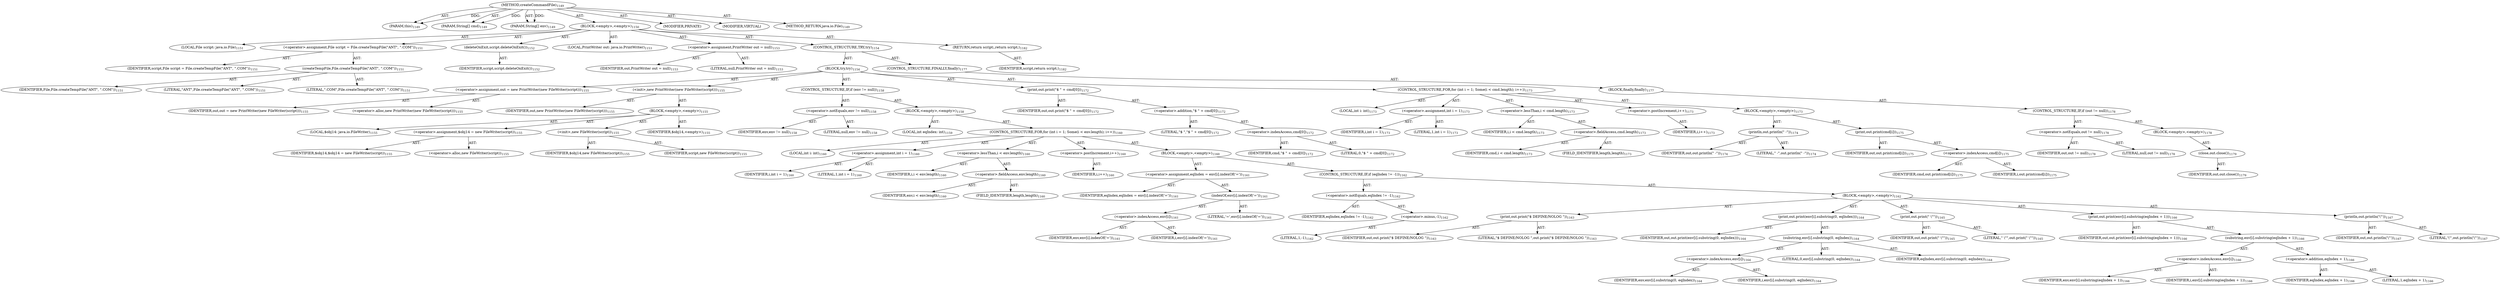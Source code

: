 digraph "createCommandFile" {  
"111669149745" [label = <(METHOD,createCommandFile)<SUB>1149</SUB>> ]
"115964117110" [label = <(PARAM,this)<SUB>1149</SUB>> ]
"115964117111" [label = <(PARAM,String[] cmd)<SUB>1149</SUB>> ]
"115964117112" [label = <(PARAM,String[] env)<SUB>1149</SUB>> ]
"25769803939" [label = <(BLOCK,&lt;empty&gt;,&lt;empty&gt;)<SUB>1150</SUB>> ]
"94489280582" [label = <(LOCAL,File script: java.io.File)<SUB>1151</SUB>> ]
"30064771672" [label = <(&lt;operator&gt;.assignment,File script = File.createTempFile(&quot;ANT&quot;, &quot;.COM&quot;))<SUB>1151</SUB>> ]
"68719477288" [label = <(IDENTIFIER,script,File script = File.createTempFile(&quot;ANT&quot;, &quot;.COM&quot;))<SUB>1151</SUB>> ]
"30064771673" [label = <(createTempFile,File.createTempFile(&quot;ANT&quot;, &quot;.COM&quot;))<SUB>1151</SUB>> ]
"68719477289" [label = <(IDENTIFIER,File,File.createTempFile(&quot;ANT&quot;, &quot;.COM&quot;))<SUB>1151</SUB>> ]
"90194313399" [label = <(LITERAL,&quot;ANT&quot;,File.createTempFile(&quot;ANT&quot;, &quot;.COM&quot;))<SUB>1151</SUB>> ]
"90194313400" [label = <(LITERAL,&quot;.COM&quot;,File.createTempFile(&quot;ANT&quot;, &quot;.COM&quot;))<SUB>1151</SUB>> ]
"30064771674" [label = <(deleteOnExit,script.deleteOnExit())<SUB>1152</SUB>> ]
"68719477290" [label = <(IDENTIFIER,script,script.deleteOnExit())<SUB>1152</SUB>> ]
"94489280583" [label = <(LOCAL,PrintWriter out: java.io.PrintWriter)<SUB>1153</SUB>> ]
"30064771675" [label = <(&lt;operator&gt;.assignment,PrintWriter out = null)<SUB>1153</SUB>> ]
"68719477291" [label = <(IDENTIFIER,out,PrintWriter out = null)<SUB>1153</SUB>> ]
"90194313401" [label = <(LITERAL,null,PrintWriter out = null)<SUB>1153</SUB>> ]
"47244640356" [label = <(CONTROL_STRUCTURE,TRY,try)<SUB>1154</SUB>> ]
"25769803940" [label = <(BLOCK,try,try)<SUB>1154</SUB>> ]
"30064771676" [label = <(&lt;operator&gt;.assignment,out = new PrintWriter(new FileWriter(script)))<SUB>1155</SUB>> ]
"68719477292" [label = <(IDENTIFIER,out,out = new PrintWriter(new FileWriter(script)))<SUB>1155</SUB>> ]
"30064771677" [label = <(&lt;operator&gt;.alloc,new PrintWriter(new FileWriter(script)))<SUB>1155</SUB>> ]
"30064771678" [label = <(&lt;init&gt;,new PrintWriter(new FileWriter(script)))<SUB>1155</SUB>> ]
"68719477293" [label = <(IDENTIFIER,out,new PrintWriter(new FileWriter(script)))<SUB>1155</SUB>> ]
"25769803941" [label = <(BLOCK,&lt;empty&gt;,&lt;empty&gt;)<SUB>1155</SUB>> ]
"94489280584" [label = <(LOCAL,$obj14: java.io.FileWriter)<SUB>1155</SUB>> ]
"30064771679" [label = <(&lt;operator&gt;.assignment,$obj14 = new FileWriter(script))<SUB>1155</SUB>> ]
"68719477294" [label = <(IDENTIFIER,$obj14,$obj14 = new FileWriter(script))<SUB>1155</SUB>> ]
"30064771680" [label = <(&lt;operator&gt;.alloc,new FileWriter(script))<SUB>1155</SUB>> ]
"30064771681" [label = <(&lt;init&gt;,new FileWriter(script))<SUB>1155</SUB>> ]
"68719477295" [label = <(IDENTIFIER,$obj14,new FileWriter(script))<SUB>1155</SUB>> ]
"68719477296" [label = <(IDENTIFIER,script,new FileWriter(script))<SUB>1155</SUB>> ]
"68719477297" [label = <(IDENTIFIER,$obj14,&lt;empty&gt;)<SUB>1155</SUB>> ]
"47244640357" [label = <(CONTROL_STRUCTURE,IF,if (env != null))<SUB>1158</SUB>> ]
"30064771682" [label = <(&lt;operator&gt;.notEquals,env != null)<SUB>1158</SUB>> ]
"68719477298" [label = <(IDENTIFIER,env,env != null)<SUB>1158</SUB>> ]
"90194313402" [label = <(LITERAL,null,env != null)<SUB>1158</SUB>> ]
"25769803942" [label = <(BLOCK,&lt;empty&gt;,&lt;empty&gt;)<SUB>1158</SUB>> ]
"94489280585" [label = <(LOCAL,int eqIndex: int)<SUB>1159</SUB>> ]
"47244640358" [label = <(CONTROL_STRUCTURE,FOR,for (int i = 1; Some(i &lt; env.length); i++))<SUB>1160</SUB>> ]
"94489280586" [label = <(LOCAL,int i: int)<SUB>1160</SUB>> ]
"30064771683" [label = <(&lt;operator&gt;.assignment,int i = 1)<SUB>1160</SUB>> ]
"68719477299" [label = <(IDENTIFIER,i,int i = 1)<SUB>1160</SUB>> ]
"90194313403" [label = <(LITERAL,1,int i = 1)<SUB>1160</SUB>> ]
"30064771684" [label = <(&lt;operator&gt;.lessThan,i &lt; env.length)<SUB>1160</SUB>> ]
"68719477300" [label = <(IDENTIFIER,i,i &lt; env.length)<SUB>1160</SUB>> ]
"30064771685" [label = <(&lt;operator&gt;.fieldAccess,env.length)<SUB>1160</SUB>> ]
"68719477301" [label = <(IDENTIFIER,env,i &lt; env.length)<SUB>1160</SUB>> ]
"55834574950" [label = <(FIELD_IDENTIFIER,length,length)<SUB>1160</SUB>> ]
"30064771686" [label = <(&lt;operator&gt;.postIncrement,i++)<SUB>1160</SUB>> ]
"68719477302" [label = <(IDENTIFIER,i,i++)<SUB>1160</SUB>> ]
"25769803943" [label = <(BLOCK,&lt;empty&gt;,&lt;empty&gt;)<SUB>1160</SUB>> ]
"30064771687" [label = <(&lt;operator&gt;.assignment,eqIndex = env[i].indexOf('='))<SUB>1161</SUB>> ]
"68719477303" [label = <(IDENTIFIER,eqIndex,eqIndex = env[i].indexOf('='))<SUB>1161</SUB>> ]
"30064771688" [label = <(indexOf,env[i].indexOf('='))<SUB>1161</SUB>> ]
"30064771689" [label = <(&lt;operator&gt;.indexAccess,env[i])<SUB>1161</SUB>> ]
"68719477304" [label = <(IDENTIFIER,env,env[i].indexOf('='))<SUB>1161</SUB>> ]
"68719477305" [label = <(IDENTIFIER,i,env[i].indexOf('='))<SUB>1161</SUB>> ]
"90194313404" [label = <(LITERAL,'=',env[i].indexOf('='))<SUB>1161</SUB>> ]
"47244640359" [label = <(CONTROL_STRUCTURE,IF,if (eqIndex != -1))<SUB>1162</SUB>> ]
"30064771690" [label = <(&lt;operator&gt;.notEquals,eqIndex != -1)<SUB>1162</SUB>> ]
"68719477306" [label = <(IDENTIFIER,eqIndex,eqIndex != -1)<SUB>1162</SUB>> ]
"30064771691" [label = <(&lt;operator&gt;.minus,-1)<SUB>1162</SUB>> ]
"90194313405" [label = <(LITERAL,1,-1)<SUB>1162</SUB>> ]
"25769803944" [label = <(BLOCK,&lt;empty&gt;,&lt;empty&gt;)<SUB>1162</SUB>> ]
"30064771692" [label = <(print,out.print(&quot;$ DEFINE/NOLOG &quot;))<SUB>1163</SUB>> ]
"68719477307" [label = <(IDENTIFIER,out,out.print(&quot;$ DEFINE/NOLOG &quot;))<SUB>1163</SUB>> ]
"90194313406" [label = <(LITERAL,&quot;$ DEFINE/NOLOG &quot;,out.print(&quot;$ DEFINE/NOLOG &quot;))<SUB>1163</SUB>> ]
"30064771693" [label = <(print,out.print(env[i].substring(0, eqIndex)))<SUB>1164</SUB>> ]
"68719477308" [label = <(IDENTIFIER,out,out.print(env[i].substring(0, eqIndex)))<SUB>1164</SUB>> ]
"30064771694" [label = <(substring,env[i].substring(0, eqIndex))<SUB>1164</SUB>> ]
"30064771695" [label = <(&lt;operator&gt;.indexAccess,env[i])<SUB>1164</SUB>> ]
"68719477309" [label = <(IDENTIFIER,env,env[i].substring(0, eqIndex))<SUB>1164</SUB>> ]
"68719477310" [label = <(IDENTIFIER,i,env[i].substring(0, eqIndex))<SUB>1164</SUB>> ]
"90194313407" [label = <(LITERAL,0,env[i].substring(0, eqIndex))<SUB>1164</SUB>> ]
"68719477311" [label = <(IDENTIFIER,eqIndex,env[i].substring(0, eqIndex))<SUB>1164</SUB>> ]
"30064771696" [label = <(print,out.print(&quot; \&quot;&quot;))<SUB>1165</SUB>> ]
"68719477312" [label = <(IDENTIFIER,out,out.print(&quot; \&quot;&quot;))<SUB>1165</SUB>> ]
"90194313408" [label = <(LITERAL,&quot; \&quot;&quot;,out.print(&quot; \&quot;&quot;))<SUB>1165</SUB>> ]
"30064771697" [label = <(print,out.print(env[i].substring(eqIndex + 1)))<SUB>1166</SUB>> ]
"68719477313" [label = <(IDENTIFIER,out,out.print(env[i].substring(eqIndex + 1)))<SUB>1166</SUB>> ]
"30064771698" [label = <(substring,env[i].substring(eqIndex + 1))<SUB>1166</SUB>> ]
"30064771699" [label = <(&lt;operator&gt;.indexAccess,env[i])<SUB>1166</SUB>> ]
"68719477314" [label = <(IDENTIFIER,env,env[i].substring(eqIndex + 1))<SUB>1166</SUB>> ]
"68719477315" [label = <(IDENTIFIER,i,env[i].substring(eqIndex + 1))<SUB>1166</SUB>> ]
"30064771700" [label = <(&lt;operator&gt;.addition,eqIndex + 1)<SUB>1166</SUB>> ]
"68719477316" [label = <(IDENTIFIER,eqIndex,eqIndex + 1)<SUB>1166</SUB>> ]
"90194313409" [label = <(LITERAL,1,eqIndex + 1)<SUB>1166</SUB>> ]
"30064771701" [label = <(println,out.println('\&quot;'))<SUB>1167</SUB>> ]
"68719477317" [label = <(IDENTIFIER,out,out.println('\&quot;'))<SUB>1167</SUB>> ]
"90194313410" [label = <(LITERAL,'\&quot;',out.println('\&quot;'))<SUB>1167</SUB>> ]
"30064771702" [label = <(print,out.print(&quot;$ &quot; + cmd[0]))<SUB>1172</SUB>> ]
"68719477318" [label = <(IDENTIFIER,out,out.print(&quot;$ &quot; + cmd[0]))<SUB>1172</SUB>> ]
"30064771703" [label = <(&lt;operator&gt;.addition,&quot;$ &quot; + cmd[0])<SUB>1172</SUB>> ]
"90194313411" [label = <(LITERAL,&quot;$ &quot;,&quot;$ &quot; + cmd[0])<SUB>1172</SUB>> ]
"30064771704" [label = <(&lt;operator&gt;.indexAccess,cmd[0])<SUB>1172</SUB>> ]
"68719477319" [label = <(IDENTIFIER,cmd,&quot;$ &quot; + cmd[0])<SUB>1172</SUB>> ]
"90194313412" [label = <(LITERAL,0,&quot;$ &quot; + cmd[0])<SUB>1172</SUB>> ]
"47244640360" [label = <(CONTROL_STRUCTURE,FOR,for (int i = 1; Some(i &lt; cmd.length); i++))<SUB>1173</SUB>> ]
"94489280587" [label = <(LOCAL,int i: int)<SUB>1173</SUB>> ]
"30064771705" [label = <(&lt;operator&gt;.assignment,int i = 1)<SUB>1173</SUB>> ]
"68719477320" [label = <(IDENTIFIER,i,int i = 1)<SUB>1173</SUB>> ]
"90194313413" [label = <(LITERAL,1,int i = 1)<SUB>1173</SUB>> ]
"30064771706" [label = <(&lt;operator&gt;.lessThan,i &lt; cmd.length)<SUB>1173</SUB>> ]
"68719477321" [label = <(IDENTIFIER,i,i &lt; cmd.length)<SUB>1173</SUB>> ]
"30064771707" [label = <(&lt;operator&gt;.fieldAccess,cmd.length)<SUB>1173</SUB>> ]
"68719477322" [label = <(IDENTIFIER,cmd,i &lt; cmd.length)<SUB>1173</SUB>> ]
"55834574951" [label = <(FIELD_IDENTIFIER,length,length)<SUB>1173</SUB>> ]
"30064771708" [label = <(&lt;operator&gt;.postIncrement,i++)<SUB>1173</SUB>> ]
"68719477323" [label = <(IDENTIFIER,i,i++)<SUB>1173</SUB>> ]
"25769803945" [label = <(BLOCK,&lt;empty&gt;,&lt;empty&gt;)<SUB>1173</SUB>> ]
"30064771709" [label = <(println,out.println(&quot; -&quot;))<SUB>1174</SUB>> ]
"68719477324" [label = <(IDENTIFIER,out,out.println(&quot; -&quot;))<SUB>1174</SUB>> ]
"90194313414" [label = <(LITERAL,&quot; -&quot;,out.println(&quot; -&quot;))<SUB>1174</SUB>> ]
"30064771710" [label = <(print,out.print(cmd[i]))<SUB>1175</SUB>> ]
"68719477325" [label = <(IDENTIFIER,out,out.print(cmd[i]))<SUB>1175</SUB>> ]
"30064771711" [label = <(&lt;operator&gt;.indexAccess,cmd[i])<SUB>1175</SUB>> ]
"68719477326" [label = <(IDENTIFIER,cmd,out.print(cmd[i]))<SUB>1175</SUB>> ]
"68719477327" [label = <(IDENTIFIER,i,out.print(cmd[i]))<SUB>1175</SUB>> ]
"47244640361" [label = <(CONTROL_STRUCTURE,FINALLY,finally)<SUB>1177</SUB>> ]
"25769803946" [label = <(BLOCK,finally,finally)<SUB>1177</SUB>> ]
"47244640362" [label = <(CONTROL_STRUCTURE,IF,if (out != null))<SUB>1178</SUB>> ]
"30064771712" [label = <(&lt;operator&gt;.notEquals,out != null)<SUB>1178</SUB>> ]
"68719477328" [label = <(IDENTIFIER,out,out != null)<SUB>1178</SUB>> ]
"90194313415" [label = <(LITERAL,null,out != null)<SUB>1178</SUB>> ]
"25769803947" [label = <(BLOCK,&lt;empty&gt;,&lt;empty&gt;)<SUB>1178</SUB>> ]
"30064771713" [label = <(close,out.close())<SUB>1179</SUB>> ]
"68719477329" [label = <(IDENTIFIER,out,out.close())<SUB>1179</SUB>> ]
"146028888106" [label = <(RETURN,return script;,return script;)<SUB>1182</SUB>> ]
"68719477330" [label = <(IDENTIFIER,script,return script;)<SUB>1182</SUB>> ]
"133143986303" [label = <(MODIFIER,PRIVATE)> ]
"133143986304" [label = <(MODIFIER,VIRTUAL)> ]
"128849018929" [label = <(METHOD_RETURN,java.io.File)<SUB>1149</SUB>> ]
  "111669149745" -> "115964117110"  [ label = "AST: "] 
  "111669149745" -> "115964117111"  [ label = "AST: "] 
  "111669149745" -> "115964117112"  [ label = "AST: "] 
  "111669149745" -> "25769803939"  [ label = "AST: "] 
  "111669149745" -> "133143986303"  [ label = "AST: "] 
  "111669149745" -> "133143986304"  [ label = "AST: "] 
  "111669149745" -> "128849018929"  [ label = "AST: "] 
  "25769803939" -> "94489280582"  [ label = "AST: "] 
  "25769803939" -> "30064771672"  [ label = "AST: "] 
  "25769803939" -> "30064771674"  [ label = "AST: "] 
  "25769803939" -> "94489280583"  [ label = "AST: "] 
  "25769803939" -> "30064771675"  [ label = "AST: "] 
  "25769803939" -> "47244640356"  [ label = "AST: "] 
  "25769803939" -> "146028888106"  [ label = "AST: "] 
  "30064771672" -> "68719477288"  [ label = "AST: "] 
  "30064771672" -> "30064771673"  [ label = "AST: "] 
  "30064771673" -> "68719477289"  [ label = "AST: "] 
  "30064771673" -> "90194313399"  [ label = "AST: "] 
  "30064771673" -> "90194313400"  [ label = "AST: "] 
  "30064771674" -> "68719477290"  [ label = "AST: "] 
  "30064771675" -> "68719477291"  [ label = "AST: "] 
  "30064771675" -> "90194313401"  [ label = "AST: "] 
  "47244640356" -> "25769803940"  [ label = "AST: "] 
  "47244640356" -> "47244640361"  [ label = "AST: "] 
  "25769803940" -> "30064771676"  [ label = "AST: "] 
  "25769803940" -> "30064771678"  [ label = "AST: "] 
  "25769803940" -> "47244640357"  [ label = "AST: "] 
  "25769803940" -> "30064771702"  [ label = "AST: "] 
  "25769803940" -> "47244640360"  [ label = "AST: "] 
  "30064771676" -> "68719477292"  [ label = "AST: "] 
  "30064771676" -> "30064771677"  [ label = "AST: "] 
  "30064771678" -> "68719477293"  [ label = "AST: "] 
  "30064771678" -> "25769803941"  [ label = "AST: "] 
  "25769803941" -> "94489280584"  [ label = "AST: "] 
  "25769803941" -> "30064771679"  [ label = "AST: "] 
  "25769803941" -> "30064771681"  [ label = "AST: "] 
  "25769803941" -> "68719477297"  [ label = "AST: "] 
  "30064771679" -> "68719477294"  [ label = "AST: "] 
  "30064771679" -> "30064771680"  [ label = "AST: "] 
  "30064771681" -> "68719477295"  [ label = "AST: "] 
  "30064771681" -> "68719477296"  [ label = "AST: "] 
  "47244640357" -> "30064771682"  [ label = "AST: "] 
  "47244640357" -> "25769803942"  [ label = "AST: "] 
  "30064771682" -> "68719477298"  [ label = "AST: "] 
  "30064771682" -> "90194313402"  [ label = "AST: "] 
  "25769803942" -> "94489280585"  [ label = "AST: "] 
  "25769803942" -> "47244640358"  [ label = "AST: "] 
  "47244640358" -> "94489280586"  [ label = "AST: "] 
  "47244640358" -> "30064771683"  [ label = "AST: "] 
  "47244640358" -> "30064771684"  [ label = "AST: "] 
  "47244640358" -> "30064771686"  [ label = "AST: "] 
  "47244640358" -> "25769803943"  [ label = "AST: "] 
  "30064771683" -> "68719477299"  [ label = "AST: "] 
  "30064771683" -> "90194313403"  [ label = "AST: "] 
  "30064771684" -> "68719477300"  [ label = "AST: "] 
  "30064771684" -> "30064771685"  [ label = "AST: "] 
  "30064771685" -> "68719477301"  [ label = "AST: "] 
  "30064771685" -> "55834574950"  [ label = "AST: "] 
  "30064771686" -> "68719477302"  [ label = "AST: "] 
  "25769803943" -> "30064771687"  [ label = "AST: "] 
  "25769803943" -> "47244640359"  [ label = "AST: "] 
  "30064771687" -> "68719477303"  [ label = "AST: "] 
  "30064771687" -> "30064771688"  [ label = "AST: "] 
  "30064771688" -> "30064771689"  [ label = "AST: "] 
  "30064771688" -> "90194313404"  [ label = "AST: "] 
  "30064771689" -> "68719477304"  [ label = "AST: "] 
  "30064771689" -> "68719477305"  [ label = "AST: "] 
  "47244640359" -> "30064771690"  [ label = "AST: "] 
  "47244640359" -> "25769803944"  [ label = "AST: "] 
  "30064771690" -> "68719477306"  [ label = "AST: "] 
  "30064771690" -> "30064771691"  [ label = "AST: "] 
  "30064771691" -> "90194313405"  [ label = "AST: "] 
  "25769803944" -> "30064771692"  [ label = "AST: "] 
  "25769803944" -> "30064771693"  [ label = "AST: "] 
  "25769803944" -> "30064771696"  [ label = "AST: "] 
  "25769803944" -> "30064771697"  [ label = "AST: "] 
  "25769803944" -> "30064771701"  [ label = "AST: "] 
  "30064771692" -> "68719477307"  [ label = "AST: "] 
  "30064771692" -> "90194313406"  [ label = "AST: "] 
  "30064771693" -> "68719477308"  [ label = "AST: "] 
  "30064771693" -> "30064771694"  [ label = "AST: "] 
  "30064771694" -> "30064771695"  [ label = "AST: "] 
  "30064771694" -> "90194313407"  [ label = "AST: "] 
  "30064771694" -> "68719477311"  [ label = "AST: "] 
  "30064771695" -> "68719477309"  [ label = "AST: "] 
  "30064771695" -> "68719477310"  [ label = "AST: "] 
  "30064771696" -> "68719477312"  [ label = "AST: "] 
  "30064771696" -> "90194313408"  [ label = "AST: "] 
  "30064771697" -> "68719477313"  [ label = "AST: "] 
  "30064771697" -> "30064771698"  [ label = "AST: "] 
  "30064771698" -> "30064771699"  [ label = "AST: "] 
  "30064771698" -> "30064771700"  [ label = "AST: "] 
  "30064771699" -> "68719477314"  [ label = "AST: "] 
  "30064771699" -> "68719477315"  [ label = "AST: "] 
  "30064771700" -> "68719477316"  [ label = "AST: "] 
  "30064771700" -> "90194313409"  [ label = "AST: "] 
  "30064771701" -> "68719477317"  [ label = "AST: "] 
  "30064771701" -> "90194313410"  [ label = "AST: "] 
  "30064771702" -> "68719477318"  [ label = "AST: "] 
  "30064771702" -> "30064771703"  [ label = "AST: "] 
  "30064771703" -> "90194313411"  [ label = "AST: "] 
  "30064771703" -> "30064771704"  [ label = "AST: "] 
  "30064771704" -> "68719477319"  [ label = "AST: "] 
  "30064771704" -> "90194313412"  [ label = "AST: "] 
  "47244640360" -> "94489280587"  [ label = "AST: "] 
  "47244640360" -> "30064771705"  [ label = "AST: "] 
  "47244640360" -> "30064771706"  [ label = "AST: "] 
  "47244640360" -> "30064771708"  [ label = "AST: "] 
  "47244640360" -> "25769803945"  [ label = "AST: "] 
  "30064771705" -> "68719477320"  [ label = "AST: "] 
  "30064771705" -> "90194313413"  [ label = "AST: "] 
  "30064771706" -> "68719477321"  [ label = "AST: "] 
  "30064771706" -> "30064771707"  [ label = "AST: "] 
  "30064771707" -> "68719477322"  [ label = "AST: "] 
  "30064771707" -> "55834574951"  [ label = "AST: "] 
  "30064771708" -> "68719477323"  [ label = "AST: "] 
  "25769803945" -> "30064771709"  [ label = "AST: "] 
  "25769803945" -> "30064771710"  [ label = "AST: "] 
  "30064771709" -> "68719477324"  [ label = "AST: "] 
  "30064771709" -> "90194313414"  [ label = "AST: "] 
  "30064771710" -> "68719477325"  [ label = "AST: "] 
  "30064771710" -> "30064771711"  [ label = "AST: "] 
  "30064771711" -> "68719477326"  [ label = "AST: "] 
  "30064771711" -> "68719477327"  [ label = "AST: "] 
  "47244640361" -> "25769803946"  [ label = "AST: "] 
  "25769803946" -> "47244640362"  [ label = "AST: "] 
  "47244640362" -> "30064771712"  [ label = "AST: "] 
  "47244640362" -> "25769803947"  [ label = "AST: "] 
  "30064771712" -> "68719477328"  [ label = "AST: "] 
  "30064771712" -> "90194313415"  [ label = "AST: "] 
  "25769803947" -> "30064771713"  [ label = "AST: "] 
  "30064771713" -> "68719477329"  [ label = "AST: "] 
  "146028888106" -> "68719477330"  [ label = "AST: "] 
  "111669149745" -> "115964117110"  [ label = "DDG: "] 
  "111669149745" -> "115964117111"  [ label = "DDG: "] 
  "111669149745" -> "115964117112"  [ label = "DDG: "] 
}
